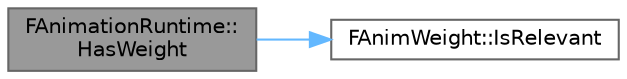 digraph "FAnimationRuntime::HasWeight"
{
 // INTERACTIVE_SVG=YES
 // LATEX_PDF_SIZE
  bgcolor="transparent";
  edge [fontname=Helvetica,fontsize=10,labelfontname=Helvetica,labelfontsize=10];
  node [fontname=Helvetica,fontsize=10,shape=box,height=0.2,width=0.4];
  rankdir="LR";
  Node1 [id="Node000001",label="FAnimationRuntime::\lHasWeight",height=0.2,width=0.4,color="gray40", fillcolor="grey60", style="filled", fontcolor="black",tooltip=" "];
  Node1 -> Node2 [id="edge1_Node000001_Node000002",color="steelblue1",style="solid",tooltip=" "];
  Node2 [id="Node000002",label="FAnimWeight::IsRelevant",height=0.2,width=0.4,color="grey40", fillcolor="white", style="filled",URL="$d5/d97/structFAnimWeight.html#a7c8ccdb35feb585145d67ba8077f080d",tooltip="Helper function to determine if a weight is relevant."];
}
